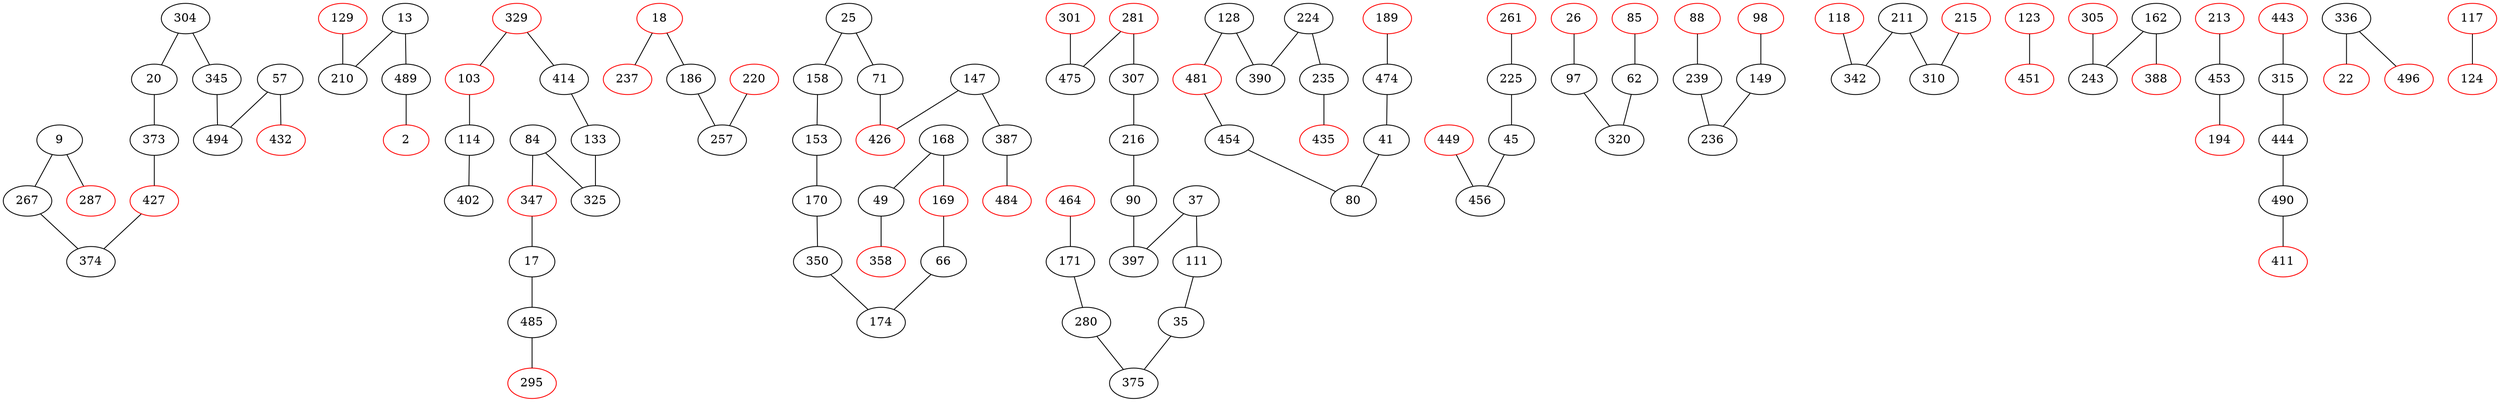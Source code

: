 strict graph G {
9 -- 267;
13 -- 210;
17 -- 485;
18 -- 237;
20 -- 373;
25 -- 158;
35 -- 375;
37 -- 397;
41 -- 80;
45 -- 456;
49 -- 358;
57 -- 432;
62 -- 320;
66 -- 174;
71 -- 426;
80 -- 41;
84 -- 347;
85 -- 62;
88 -- 239;
90 -- 397;
97 -- 320;
98 -- 149;
103 -- 114;
111 -- 35;
114 -- 103;
118 -- 342;
123 -- 451;
128 -- 390;
129 -- 210;
133 -- 325;
147 -- 387;
149 -- 236;
153 -- 170;
158 -- 153;
162 -- 243;
168 -- 49;
169 -- 66;
170 -- 350;
171 -- 280;
174 -- 66;
186 -- 257;
210 -- 13;
211 -- 342;
213 -- 453;
215 -- 310;
216 -- 90;
220 -- 257;
224 -- 390;
225 -- 45;
235 -- 435;
236 -- 149;
239 -- 236;
243 -- 162;
257 -- 220;
261 -- 225;
267 -- 374;
280 -- 375;
281 -- 475;
301 -- 475;
304 -- 20;
305 -- 243;
307 -- 216;
310 -- 215;
315 -- 444;
320 -- 97;
325 -- 133;
329 -- 103;
336 -- 22;
342 -- 118;
345 -- 494;
347 -- 17;
350 -- 174;
358 -- 49;
373 -- 20;
374 -- 267;
375 -- 280;
387 -- 484;
390 -- 224;
397 -- 37;
414 -- 133;
426 -- 71;
427 -- 374;
432 -- 57;
443 -- 315;
444 -- 315;
449 -- 456;
453 -- 194;
454 -- 80;
456 -- 449;
464 -- 171;
474 -- 41;
475 -- 281;
481 -- 454;
485 -- 295;
489 -- 2;
490 -- 411;
494 -- 345;
2 -- 489;
9 -- 287;
13 -- 489;
17 -- 347;
18 -- 186;
20 -- 304;
22 -- 336;
25 -- 71;
26 -- 97;
35 -- 111;
37 -- 111;
41 -- 474;
45 -- 225;
49 -- 168;
57 -- 494;
62 -- 85;
66 -- 169;
71 -- 25;
80 -- 454;
84 -- 325;
90 -- 216;
97 -- 26;
103 -- 329;
111 -- 37;
114 -- 402;
117 -- 124;
124 -- 117;
128 -- 481;
133 -- 414;
147 -- 426;
149 -- 98;
153 -- 158;
158 -- 25;
162 -- 388;
168 -- 169;
169 -- 168;
170 -- 153;
171 -- 464;
174 -- 350;
186 -- 18;
189 -- 474;
194 -- 453;
210 -- 129;
211 -- 310;
216 -- 307;
224 -- 235;
225 -- 261;
235 -- 224;
236 -- 239;
237 -- 18;
239 -- 88;
243 -- 305;
257 -- 186;
267 -- 9;
280 -- 171;
281 -- 307;
287 -- 9;
295 -- 485;
304 -- 345;
307 -- 281;
310 -- 211;
315 -- 443;
320 -- 62;
325 -- 84;
329 -- 414;
336 -- 496;
342 -- 211;
345 -- 304;
347 -- 84;
350 -- 170;
373 -- 427;
374 -- 427;
375 -- 35;
387 -- 147;
388 -- 162;
390 -- 128;
397 -- 90;
402 -- 114;
411 -- 490;
414 -- 329;
426 -- 147;
427 -- 373;
435 -- 235;
444 -- 490;
451 -- 123;
453 -- 213;
454 -- 481;
456 -- 45;
474 -- 189;
475 -- 301;
481 -- 128;
484 -- 387;
485 -- 17;
489 -- 13;
490 -- 444;
494 -- 57;
496 -- 336;
2[color=red];
9
13
17
18[color=red];
20
22[color=red];
25
26[color=red];
35
37
41
45
49
57
62
66
71
80
84
85[color=red];
88[color=red];
90
97
98[color=red];
103[color=red];
111
114
117[color=red];
118[color=red];
123[color=red];
124[color=red];
128
129[color=red];
133
147
149
153
158
162
168
169[color=red];
170
171
174
186
189[color=red];
194[color=red];
210
211
213[color=red];
215[color=red];
216
220[color=red];
224
225
235
236
237[color=red];
239
243
257
261[color=red];
267
280
281[color=red];
287[color=red];
295[color=red];
301[color=red];
304
305[color=red];
307
310
315
320
325
329[color=red];
336
342
345
347[color=red];
350
358[color=red];
373
374
375
387
388[color=red];
390
397
402
411[color=red];
414
426[color=red];
427[color=red];
432[color=red];
435[color=red];
443[color=red];
444
449[color=red];
451[color=red];
453
454
456
464[color=red];
474
475
481[color=red];
484[color=red];
485
489
490
494
496[color=red];
}

